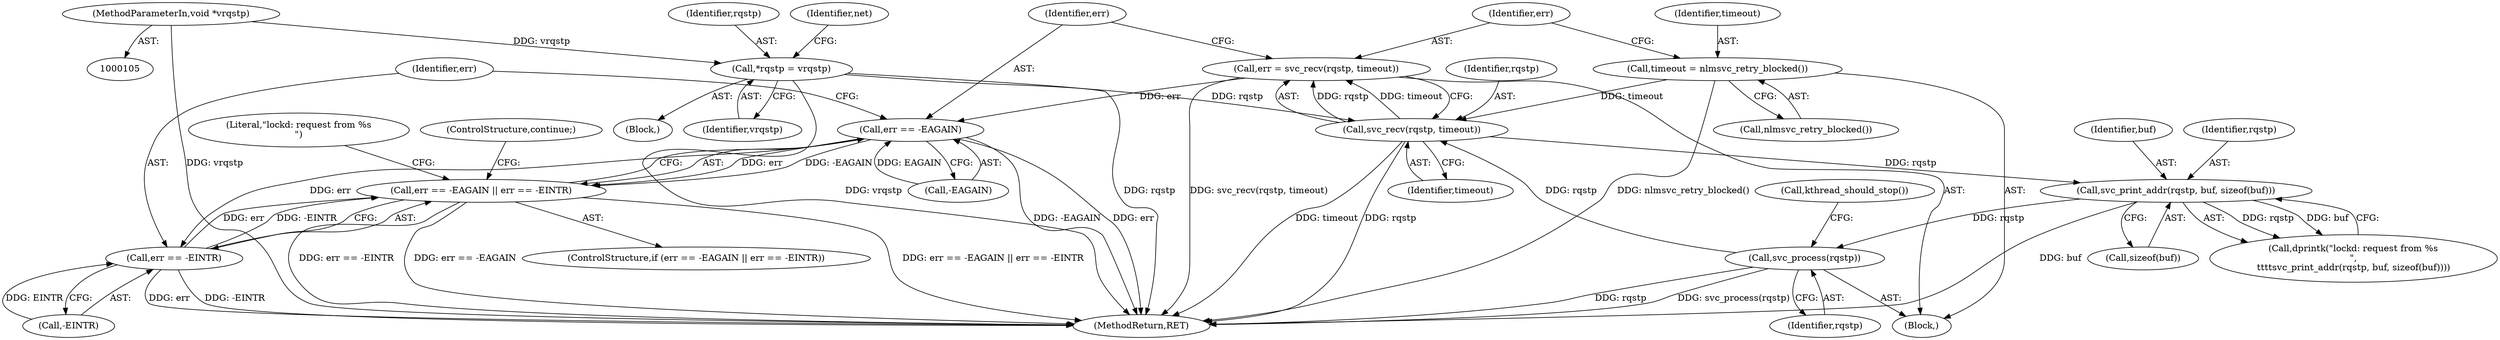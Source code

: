 digraph "0_linux_c70422f760c120480fee4de6c38804c72aa26bc1@API" {
"1000157" [label="(Call,err = svc_recv(rqstp, timeout))"];
"1000159" [label="(Call,svc_recv(rqstp, timeout))"];
"1000180" [label="(Call,svc_process(rqstp))"];
"1000175" [label="(Call,svc_print_addr(rqstp, buf, sizeof(buf)))"];
"1000113" [label="(Call,*rqstp = vrqstp)"];
"1000106" [label="(MethodParameterIn,void *vrqstp)"];
"1000154" [label="(Call,timeout = nlmsvc_retry_blocked())"];
"1000164" [label="(Call,err == -EAGAIN)"];
"1000163" [label="(Call,err == -EAGAIN || err == -EINTR)"];
"1000168" [label="(Call,err == -EINTR)"];
"1000160" [label="(Identifier,rqstp)"];
"1000157" [label="(Call,err = svc_recv(rqstp, timeout))"];
"1000107" [label="(Block,)"];
"1000172" [label="(ControlStructure,continue;)"];
"1000158" [label="(Identifier,err)"];
"1000114" [label="(Identifier,rqstp)"];
"1000113" [label="(Call,*rqstp = vrqstp)"];
"1000178" [label="(Call,sizeof(buf))"];
"1000177" [label="(Identifier,buf)"];
"1000106" [label="(MethodParameterIn,void *vrqstp)"];
"1000164" [label="(Call,err == -EAGAIN)"];
"1000180" [label="(Call,svc_process(rqstp))"];
"1000115" [label="(Identifier,vrqstp)"];
"1000168" [label="(Call,err == -EINTR)"];
"1000162" [label="(ControlStructure,if (err == -EAGAIN || err == -EINTR))"];
"1000169" [label="(Identifier,err)"];
"1000175" [label="(Call,svc_print_addr(rqstp, buf, sizeof(buf)))"];
"1000176" [label="(Identifier,rqstp)"];
"1000161" [label="(Identifier,timeout)"];
"1000135" [label="(Block,)"];
"1000118" [label="(Identifier,net)"];
"1000156" [label="(Call,nlmsvc_retry_blocked())"];
"1000200" [label="(MethodReturn,RET)"];
"1000174" [label="(Literal,\"lockd: request from %s\n\")"];
"1000181" [label="(Identifier,rqstp)"];
"1000159" [label="(Call,svc_recv(rqstp, timeout))"];
"1000163" [label="(Call,err == -EAGAIN || err == -EINTR)"];
"1000154" [label="(Call,timeout = nlmsvc_retry_blocked())"];
"1000155" [label="(Identifier,timeout)"];
"1000166" [label="(Call,-EAGAIN)"];
"1000165" [label="(Identifier,err)"];
"1000173" [label="(Call,dprintk(\"lockd: request from %s\n\",\n\t\t\t\tsvc_print_addr(rqstp, buf, sizeof(buf))))"];
"1000170" [label="(Call,-EINTR)"];
"1000134" [label="(Call,kthread_should_stop())"];
"1000157" -> "1000135"  [label="AST: "];
"1000157" -> "1000159"  [label="CFG: "];
"1000158" -> "1000157"  [label="AST: "];
"1000159" -> "1000157"  [label="AST: "];
"1000165" -> "1000157"  [label="CFG: "];
"1000157" -> "1000200"  [label="DDG: svc_recv(rqstp, timeout)"];
"1000159" -> "1000157"  [label="DDG: rqstp"];
"1000159" -> "1000157"  [label="DDG: timeout"];
"1000157" -> "1000164"  [label="DDG: err"];
"1000159" -> "1000161"  [label="CFG: "];
"1000160" -> "1000159"  [label="AST: "];
"1000161" -> "1000159"  [label="AST: "];
"1000159" -> "1000200"  [label="DDG: rqstp"];
"1000159" -> "1000200"  [label="DDG: timeout"];
"1000180" -> "1000159"  [label="DDG: rqstp"];
"1000113" -> "1000159"  [label="DDG: rqstp"];
"1000154" -> "1000159"  [label="DDG: timeout"];
"1000159" -> "1000175"  [label="DDG: rqstp"];
"1000180" -> "1000135"  [label="AST: "];
"1000180" -> "1000181"  [label="CFG: "];
"1000181" -> "1000180"  [label="AST: "];
"1000134" -> "1000180"  [label="CFG: "];
"1000180" -> "1000200"  [label="DDG: rqstp"];
"1000180" -> "1000200"  [label="DDG: svc_process(rqstp)"];
"1000175" -> "1000180"  [label="DDG: rqstp"];
"1000175" -> "1000173"  [label="AST: "];
"1000175" -> "1000178"  [label="CFG: "];
"1000176" -> "1000175"  [label="AST: "];
"1000177" -> "1000175"  [label="AST: "];
"1000178" -> "1000175"  [label="AST: "];
"1000173" -> "1000175"  [label="CFG: "];
"1000175" -> "1000200"  [label="DDG: buf"];
"1000175" -> "1000173"  [label="DDG: rqstp"];
"1000175" -> "1000173"  [label="DDG: buf"];
"1000113" -> "1000107"  [label="AST: "];
"1000113" -> "1000115"  [label="CFG: "];
"1000114" -> "1000113"  [label="AST: "];
"1000115" -> "1000113"  [label="AST: "];
"1000118" -> "1000113"  [label="CFG: "];
"1000113" -> "1000200"  [label="DDG: rqstp"];
"1000113" -> "1000200"  [label="DDG: vrqstp"];
"1000106" -> "1000113"  [label="DDG: vrqstp"];
"1000106" -> "1000105"  [label="AST: "];
"1000106" -> "1000200"  [label="DDG: vrqstp"];
"1000154" -> "1000135"  [label="AST: "];
"1000154" -> "1000156"  [label="CFG: "];
"1000155" -> "1000154"  [label="AST: "];
"1000156" -> "1000154"  [label="AST: "];
"1000158" -> "1000154"  [label="CFG: "];
"1000154" -> "1000200"  [label="DDG: nlmsvc_retry_blocked()"];
"1000164" -> "1000163"  [label="AST: "];
"1000164" -> "1000166"  [label="CFG: "];
"1000165" -> "1000164"  [label="AST: "];
"1000166" -> "1000164"  [label="AST: "];
"1000169" -> "1000164"  [label="CFG: "];
"1000163" -> "1000164"  [label="CFG: "];
"1000164" -> "1000200"  [label="DDG: -EAGAIN"];
"1000164" -> "1000200"  [label="DDG: err"];
"1000164" -> "1000163"  [label="DDG: err"];
"1000164" -> "1000163"  [label="DDG: -EAGAIN"];
"1000166" -> "1000164"  [label="DDG: EAGAIN"];
"1000164" -> "1000168"  [label="DDG: err"];
"1000163" -> "1000162"  [label="AST: "];
"1000163" -> "1000168"  [label="CFG: "];
"1000168" -> "1000163"  [label="AST: "];
"1000172" -> "1000163"  [label="CFG: "];
"1000174" -> "1000163"  [label="CFG: "];
"1000163" -> "1000200"  [label="DDG: err == -EINTR"];
"1000163" -> "1000200"  [label="DDG: err == -EAGAIN"];
"1000163" -> "1000200"  [label="DDG: err == -EAGAIN || err == -EINTR"];
"1000168" -> "1000163"  [label="DDG: err"];
"1000168" -> "1000163"  [label="DDG: -EINTR"];
"1000168" -> "1000170"  [label="CFG: "];
"1000169" -> "1000168"  [label="AST: "];
"1000170" -> "1000168"  [label="AST: "];
"1000168" -> "1000200"  [label="DDG: err"];
"1000168" -> "1000200"  [label="DDG: -EINTR"];
"1000170" -> "1000168"  [label="DDG: EINTR"];
}
